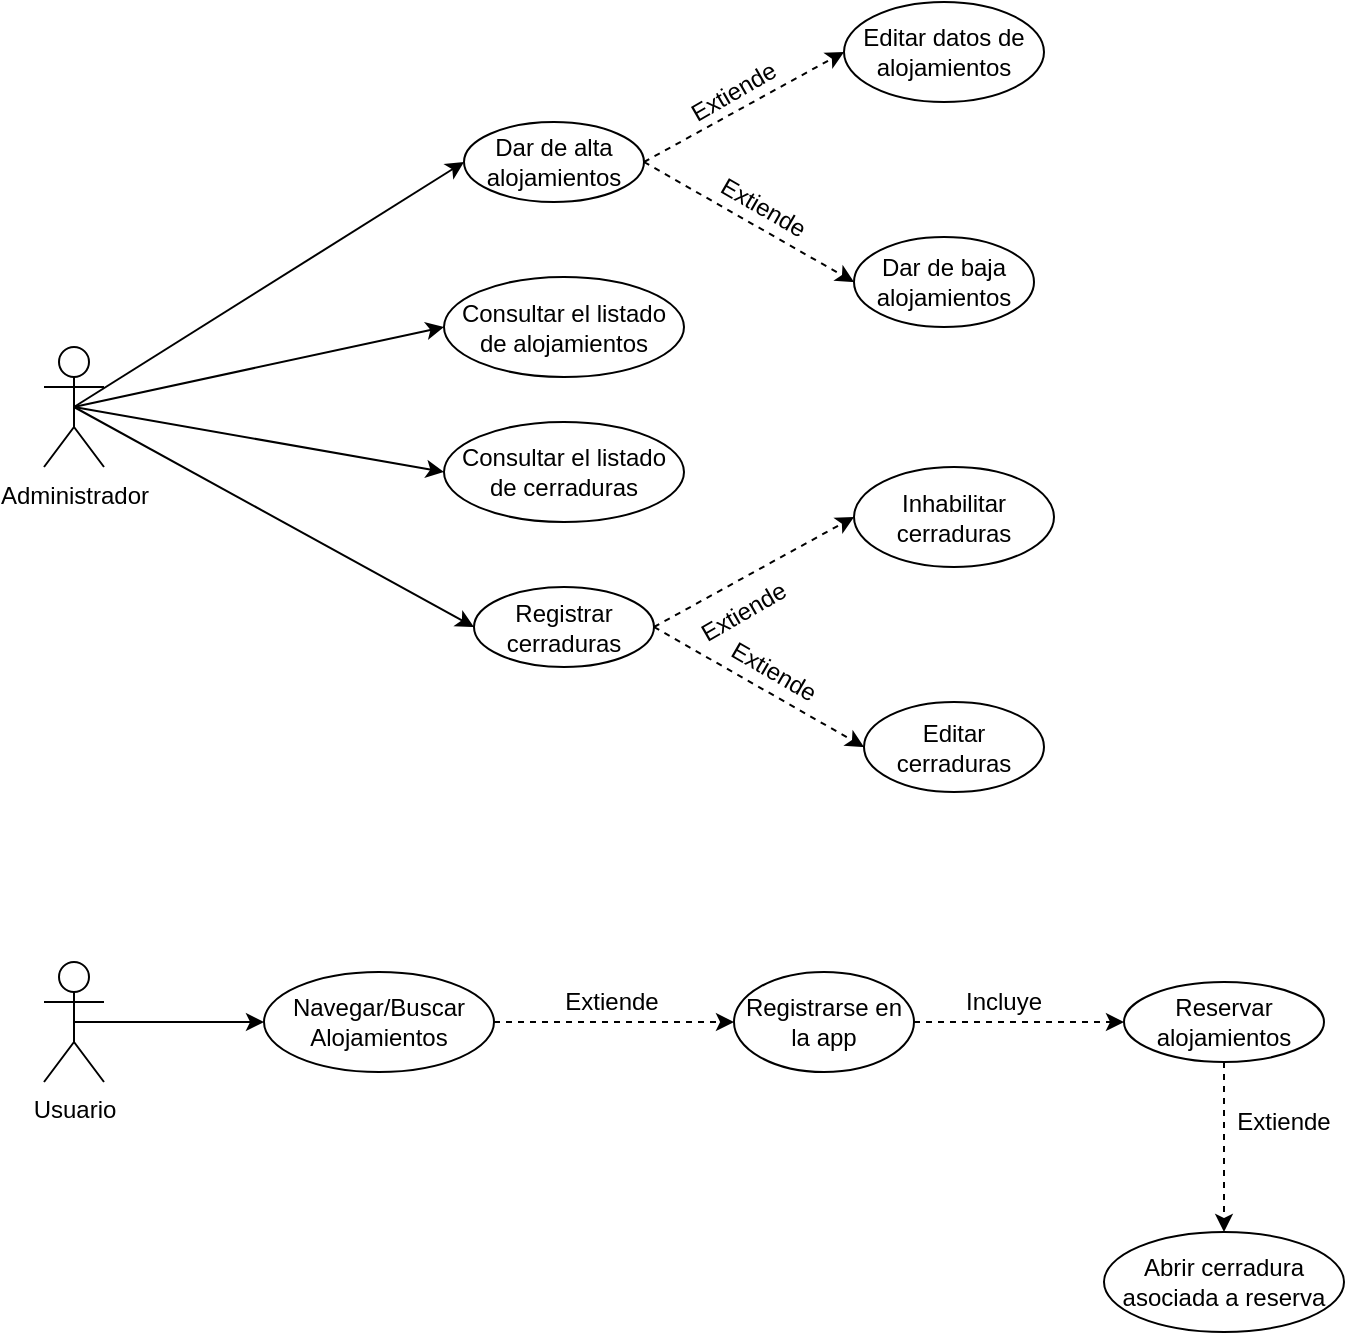 <mxfile version="20.8.13" type="device"><diagram name="Página-1" id="JjAhxYpLGmPbaTpDhANA"><mxGraphModel dx="954" dy="584" grid="1" gridSize="10" guides="1" tooltips="1" connect="1" arrows="1" fold="1" page="1" pageScale="1" pageWidth="827" pageHeight="1169" math="0" shadow="0"><root><mxCell id="0"/><mxCell id="1" parent="0"/><mxCell id="VEky7x2c74WJ6tFbaYGf-1" value="Administrador" style="shape=umlActor;verticalLabelPosition=bottom;verticalAlign=top;html=1;outlineConnect=0;" parent="1" vertex="1"><mxGeometry x="100" y="212.5" width="30" height="60" as="geometry"/></mxCell><mxCell id="VEky7x2c74WJ6tFbaYGf-2" value="Usuario" style="shape=umlActor;verticalLabelPosition=bottom;verticalAlign=top;html=1;outlineConnect=0;" parent="1" vertex="1"><mxGeometry x="100" y="520" width="30" height="60" as="geometry"/></mxCell><mxCell id="VEky7x2c74WJ6tFbaYGf-3" value="Registrarse en la app" style="ellipse;whiteSpace=wrap;html=1;" parent="1" vertex="1"><mxGeometry x="445" y="525" width="90" height="50" as="geometry"/></mxCell><mxCell id="VEky7x2c74WJ6tFbaYGf-4" value="Navegar/Buscar&lt;br&gt;Alojamientos" style="ellipse;whiteSpace=wrap;html=1;" parent="1" vertex="1"><mxGeometry x="210" y="525" width="115" height="50" as="geometry"/></mxCell><mxCell id="VEky7x2c74WJ6tFbaYGf-5" value="Reservar alojamientos" style="ellipse;whiteSpace=wrap;html=1;" parent="1" vertex="1"><mxGeometry x="640" y="530" width="100" height="40" as="geometry"/></mxCell><mxCell id="VEky7x2c74WJ6tFbaYGf-7" value="Abrir cerradura asociada a reserva" style="ellipse;whiteSpace=wrap;html=1;" parent="1" vertex="1"><mxGeometry x="630" y="655" width="120" height="50" as="geometry"/></mxCell><mxCell id="VEky7x2c74WJ6tFbaYGf-8" value="Dar de alta alojamientos" style="ellipse;whiteSpace=wrap;html=1;" parent="1" vertex="1"><mxGeometry x="310" y="100" width="90" height="40" as="geometry"/></mxCell><mxCell id="VEky7x2c74WJ6tFbaYGf-9" value="Editar datos de alojamientos" style="ellipse;whiteSpace=wrap;html=1;" parent="1" vertex="1"><mxGeometry x="500" y="40" width="100" height="50" as="geometry"/></mxCell><mxCell id="VEky7x2c74WJ6tFbaYGf-10" value="Dar de baja alojamientos" style="ellipse;whiteSpace=wrap;html=1;" parent="1" vertex="1"><mxGeometry x="505" y="157.5" width="90" height="45" as="geometry"/></mxCell><mxCell id="VEky7x2c74WJ6tFbaYGf-11" value="Consultar el listado de alojamientos" style="ellipse;whiteSpace=wrap;html=1;" parent="1" vertex="1"><mxGeometry x="300" y="177.5" width="120" height="50" as="geometry"/></mxCell><mxCell id="VEky7x2c74WJ6tFbaYGf-12" value="" style="endArrow=classic;html=1;rounded=0;exitX=0.5;exitY=0.5;exitDx=0;exitDy=0;exitPerimeter=0;entryX=0;entryY=0.5;entryDx=0;entryDy=0;" parent="1" source="VEky7x2c74WJ6tFbaYGf-2" target="VEky7x2c74WJ6tFbaYGf-4" edge="1"><mxGeometry width="50" height="50" relative="1" as="geometry"><mxPoint x="410" y="410" as="sourcePoint"/><mxPoint x="210" y="550" as="targetPoint"/></mxGeometry></mxCell><mxCell id="VEky7x2c74WJ6tFbaYGf-13" value="" style="endArrow=classic;html=1;rounded=0;dashed=1;exitX=1;exitY=0.5;exitDx=0;exitDy=0;entryX=0;entryY=0.5;entryDx=0;entryDy=0;" parent="1" source="VEky7x2c74WJ6tFbaYGf-4" target="VEky7x2c74WJ6tFbaYGf-3" edge="1"><mxGeometry width="50" height="50" relative="1" as="geometry"><mxPoint x="310" y="505" as="sourcePoint"/><mxPoint x="440" y="550" as="targetPoint"/></mxGeometry></mxCell><mxCell id="VEky7x2c74WJ6tFbaYGf-14" value="" style="endArrow=classic;html=1;rounded=0;dashed=1;exitX=1;exitY=0.5;exitDx=0;exitDy=0;entryX=0;entryY=0.5;entryDx=0;entryDy=0;" parent="1" source="VEky7x2c74WJ6tFbaYGf-3" target="VEky7x2c74WJ6tFbaYGf-5" edge="1"><mxGeometry width="50" height="50" relative="1" as="geometry"><mxPoint x="320" y="625" as="sourcePoint"/><mxPoint x="610" y="505" as="targetPoint"/></mxGeometry></mxCell><mxCell id="VEky7x2c74WJ6tFbaYGf-15" value="" style="endArrow=classic;html=1;rounded=0;dashed=1;entryX=0.5;entryY=0;entryDx=0;entryDy=0;exitX=0.5;exitY=1;exitDx=0;exitDy=0;" parent="1" source="VEky7x2c74WJ6tFbaYGf-5" target="VEky7x2c74WJ6tFbaYGf-7" edge="1"><mxGeometry width="50" height="50" relative="1" as="geometry"><mxPoint x="540" y="675" as="sourcePoint"/><mxPoint x="410.0" y="525.0" as="targetPoint"/></mxGeometry></mxCell><mxCell id="VEky7x2c74WJ6tFbaYGf-16" value="Extiende" style="text;html=1;strokeColor=none;fillColor=none;align=center;verticalAlign=middle;whiteSpace=wrap;rounded=0;" parent="1" vertex="1"><mxGeometry x="354" y="525" width="60" height="30" as="geometry"/></mxCell><mxCell id="VEky7x2c74WJ6tFbaYGf-17" value="Extiende" style="text;html=1;strokeColor=none;fillColor=none;align=center;verticalAlign=middle;whiteSpace=wrap;rounded=0;rotation=0;" parent="1" vertex="1"><mxGeometry x="690" y="585" width="60" height="30" as="geometry"/></mxCell><mxCell id="VEky7x2c74WJ6tFbaYGf-18" value="Incluye" style="text;html=1;strokeColor=none;fillColor=none;align=center;verticalAlign=middle;whiteSpace=wrap;rounded=0;rotation=0;" parent="1" vertex="1"><mxGeometry x="550" y="525" width="60" height="30" as="geometry"/></mxCell><mxCell id="VEky7x2c74WJ6tFbaYGf-20" value="" style="endArrow=classic;html=1;rounded=0;exitX=0.5;exitY=0.5;exitDx=0;exitDy=0;exitPerimeter=0;entryX=0;entryY=0.5;entryDx=0;entryDy=0;" parent="1" source="VEky7x2c74WJ6tFbaYGf-1" target="VEky7x2c74WJ6tFbaYGf-8" edge="1"><mxGeometry width="50" height="50" relative="1" as="geometry"><mxPoint x="125" y="352.5" as="sourcePoint"/><mxPoint x="230.0" y="352.5" as="targetPoint"/></mxGeometry></mxCell><mxCell id="VEky7x2c74WJ6tFbaYGf-22" value="" style="endArrow=classic;html=1;rounded=0;dashed=1;exitX=1;exitY=0.5;exitDx=0;exitDy=0;entryX=0;entryY=0.5;entryDx=0;entryDy=0;" parent="1" source="VEky7x2c74WJ6tFbaYGf-8" target="VEky7x2c74WJ6tFbaYGf-9" edge="1"><mxGeometry width="50" height="50" relative="1" as="geometry"><mxPoint x="627.5" y="355" as="sourcePoint"/><mxPoint x="720.0" y="355" as="targetPoint"/></mxGeometry></mxCell><mxCell id="VEky7x2c74WJ6tFbaYGf-23" value="Extiende" style="text;html=1;strokeColor=none;fillColor=none;align=center;verticalAlign=middle;whiteSpace=wrap;rounded=0;rotation=-30;" parent="1" vertex="1"><mxGeometry x="415" y="70" width="60" height="30" as="geometry"/></mxCell><mxCell id="VEky7x2c74WJ6tFbaYGf-25" value="" style="endArrow=classic;html=1;rounded=0;dashed=1;exitX=1;exitY=0.5;exitDx=0;exitDy=0;entryX=0;entryY=0.5;entryDx=0;entryDy=0;" parent="1" source="VEky7x2c74WJ6tFbaYGf-8" target="VEky7x2c74WJ6tFbaYGf-10" edge="1"><mxGeometry width="50" height="50" relative="1" as="geometry"><mxPoint x="410" y="130.0" as="sourcePoint"/><mxPoint x="510.0" y="75" as="targetPoint"/></mxGeometry></mxCell><mxCell id="VEky7x2c74WJ6tFbaYGf-26" value="Extiende" style="text;html=1;strokeColor=none;fillColor=none;align=center;verticalAlign=middle;whiteSpace=wrap;rounded=0;rotation=30;" parent="1" vertex="1"><mxGeometry x="430" y="127.5" width="60" height="30" as="geometry"/></mxCell><mxCell id="0tvFSgibktQwqLYsbJXA-1" value="Registrar cerraduras" style="ellipse;whiteSpace=wrap;html=1;" vertex="1" parent="1"><mxGeometry x="315" y="332.5" width="90" height="40" as="geometry"/></mxCell><mxCell id="0tvFSgibktQwqLYsbJXA-2" value="Inhabilitar cerraduras" style="ellipse;whiteSpace=wrap;html=1;" vertex="1" parent="1"><mxGeometry x="505" y="272.5" width="100" height="50" as="geometry"/></mxCell><mxCell id="0tvFSgibktQwqLYsbJXA-3" value="Editar cerraduras" style="ellipse;whiteSpace=wrap;html=1;" vertex="1" parent="1"><mxGeometry x="510" y="390" width="90" height="45" as="geometry"/></mxCell><mxCell id="0tvFSgibktQwqLYsbJXA-4" value="" style="endArrow=classic;html=1;rounded=0;dashed=1;exitX=1;exitY=0.5;exitDx=0;exitDy=0;entryX=0;entryY=0.5;entryDx=0;entryDy=0;" edge="1" parent="1" source="0tvFSgibktQwqLYsbJXA-1" target="0tvFSgibktQwqLYsbJXA-2"><mxGeometry width="50" height="50" relative="1" as="geometry"><mxPoint x="632.5" y="587.5" as="sourcePoint"/><mxPoint x="725.0" y="587.5" as="targetPoint"/></mxGeometry></mxCell><mxCell id="0tvFSgibktQwqLYsbJXA-5" value="Extiende" style="text;html=1;strokeColor=none;fillColor=none;align=center;verticalAlign=middle;whiteSpace=wrap;rounded=0;rotation=-30;" vertex="1" parent="1"><mxGeometry x="420" y="330" width="60" height="30" as="geometry"/></mxCell><mxCell id="0tvFSgibktQwqLYsbJXA-6" value="" style="endArrow=classic;html=1;rounded=0;dashed=1;exitX=1;exitY=0.5;exitDx=0;exitDy=0;entryX=0;entryY=0.5;entryDx=0;entryDy=0;" edge="1" parent="1" source="0tvFSgibktQwqLYsbJXA-1" target="0tvFSgibktQwqLYsbJXA-3"><mxGeometry width="50" height="50" relative="1" as="geometry"><mxPoint x="415" y="362.5" as="sourcePoint"/><mxPoint x="515.0" y="307.5" as="targetPoint"/></mxGeometry></mxCell><mxCell id="0tvFSgibktQwqLYsbJXA-7" value="Extiende" style="text;html=1;strokeColor=none;fillColor=none;align=center;verticalAlign=middle;whiteSpace=wrap;rounded=0;rotation=30;" vertex="1" parent="1"><mxGeometry x="435" y="360" width="60" height="30" as="geometry"/></mxCell><mxCell id="0tvFSgibktQwqLYsbJXA-8" value="" style="endArrow=classic;html=1;rounded=0;exitX=0.5;exitY=0.5;exitDx=0;exitDy=0;exitPerimeter=0;entryX=0;entryY=0.5;entryDx=0;entryDy=0;" edge="1" parent="1" source="VEky7x2c74WJ6tFbaYGf-1" target="0tvFSgibktQwqLYsbJXA-1"><mxGeometry width="50" height="50" relative="1" as="geometry"><mxPoint x="125" y="252.5" as="sourcePoint"/><mxPoint x="290" y="190" as="targetPoint"/></mxGeometry></mxCell><mxCell id="0tvFSgibktQwqLYsbJXA-9" value="" style="endArrow=classic;html=1;rounded=0;entryX=0;entryY=0.5;entryDx=0;entryDy=0;exitX=0.5;exitY=0.5;exitDx=0;exitDy=0;exitPerimeter=0;" edge="1" parent="1" source="VEky7x2c74WJ6tFbaYGf-1" target="VEky7x2c74WJ6tFbaYGf-11"><mxGeometry width="50" height="50" relative="1" as="geometry"><mxPoint x="190" y="260" as="sourcePoint"/><mxPoint x="290" y="150" as="targetPoint"/></mxGeometry></mxCell><mxCell id="0tvFSgibktQwqLYsbJXA-10" value="Consultar el listado de cerraduras" style="ellipse;whiteSpace=wrap;html=1;" vertex="1" parent="1"><mxGeometry x="300" y="250" width="120" height="50" as="geometry"/></mxCell><mxCell id="0tvFSgibktQwqLYsbJXA-11" value="" style="endArrow=classic;html=1;rounded=0;entryX=0;entryY=0.5;entryDx=0;entryDy=0;exitX=0.5;exitY=0.5;exitDx=0;exitDy=0;exitPerimeter=0;" edge="1" parent="1" source="VEky7x2c74WJ6tFbaYGf-1" target="0tvFSgibktQwqLYsbJXA-10"><mxGeometry width="50" height="50" relative="1" as="geometry"><mxPoint x="125" y="252.5" as="sourcePoint"/><mxPoint x="275" y="212.5" as="targetPoint"/></mxGeometry></mxCell></root></mxGraphModel></diagram></mxfile>